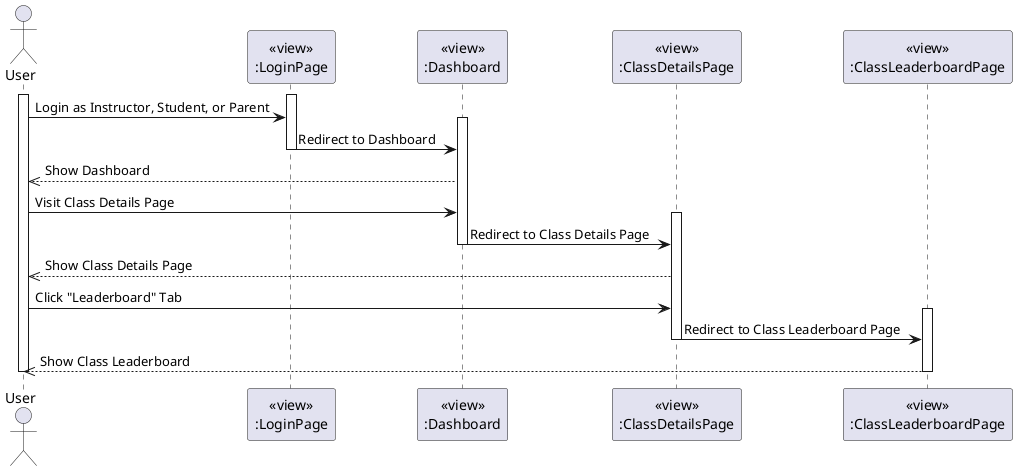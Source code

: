 @startuml ViewClassLeaderboard
actor User
participant LoginPageView [
  <<view>>
  :LoginPage
]

participant DashboardView [
  <<view>>
  :Dashboard
]

participant ClassDetailsPageView [
  <<view>>
  :ClassDetailsPage
]

participant ClassLeaderboardView [
  <<view>>
  :ClassLeaderboardPage
]

activate User
activate LoginPageView
User -> LoginPageView: Login as Instructor, Student, or Parent
activate DashboardView
LoginPageView -> DashboardView: Redirect to Dashboard
deactivate LoginPageView

DashboardView -->> User: Show Dashboard

User -> DashboardView: Visit Class Details Page
activate ClassDetailsPageView
DashboardView -> ClassDetailsPageView: Redirect to Class Details Page
deactivate DashboardView

ClassDetailsPageView -->> User: Show Class Details Page

User -> ClassDetailsPageView: Click "Leaderboard" Tab
activate ClassLeaderboardView
ClassDetailsPageView -> ClassLeaderboardView: Redirect to Class Leaderboard Page
deactivate ClassDetailsPageView

ClassLeaderboardView -->> User: Show Class Leaderboard

deactivate User
deactivate ClassLeaderboardView
@enduml
